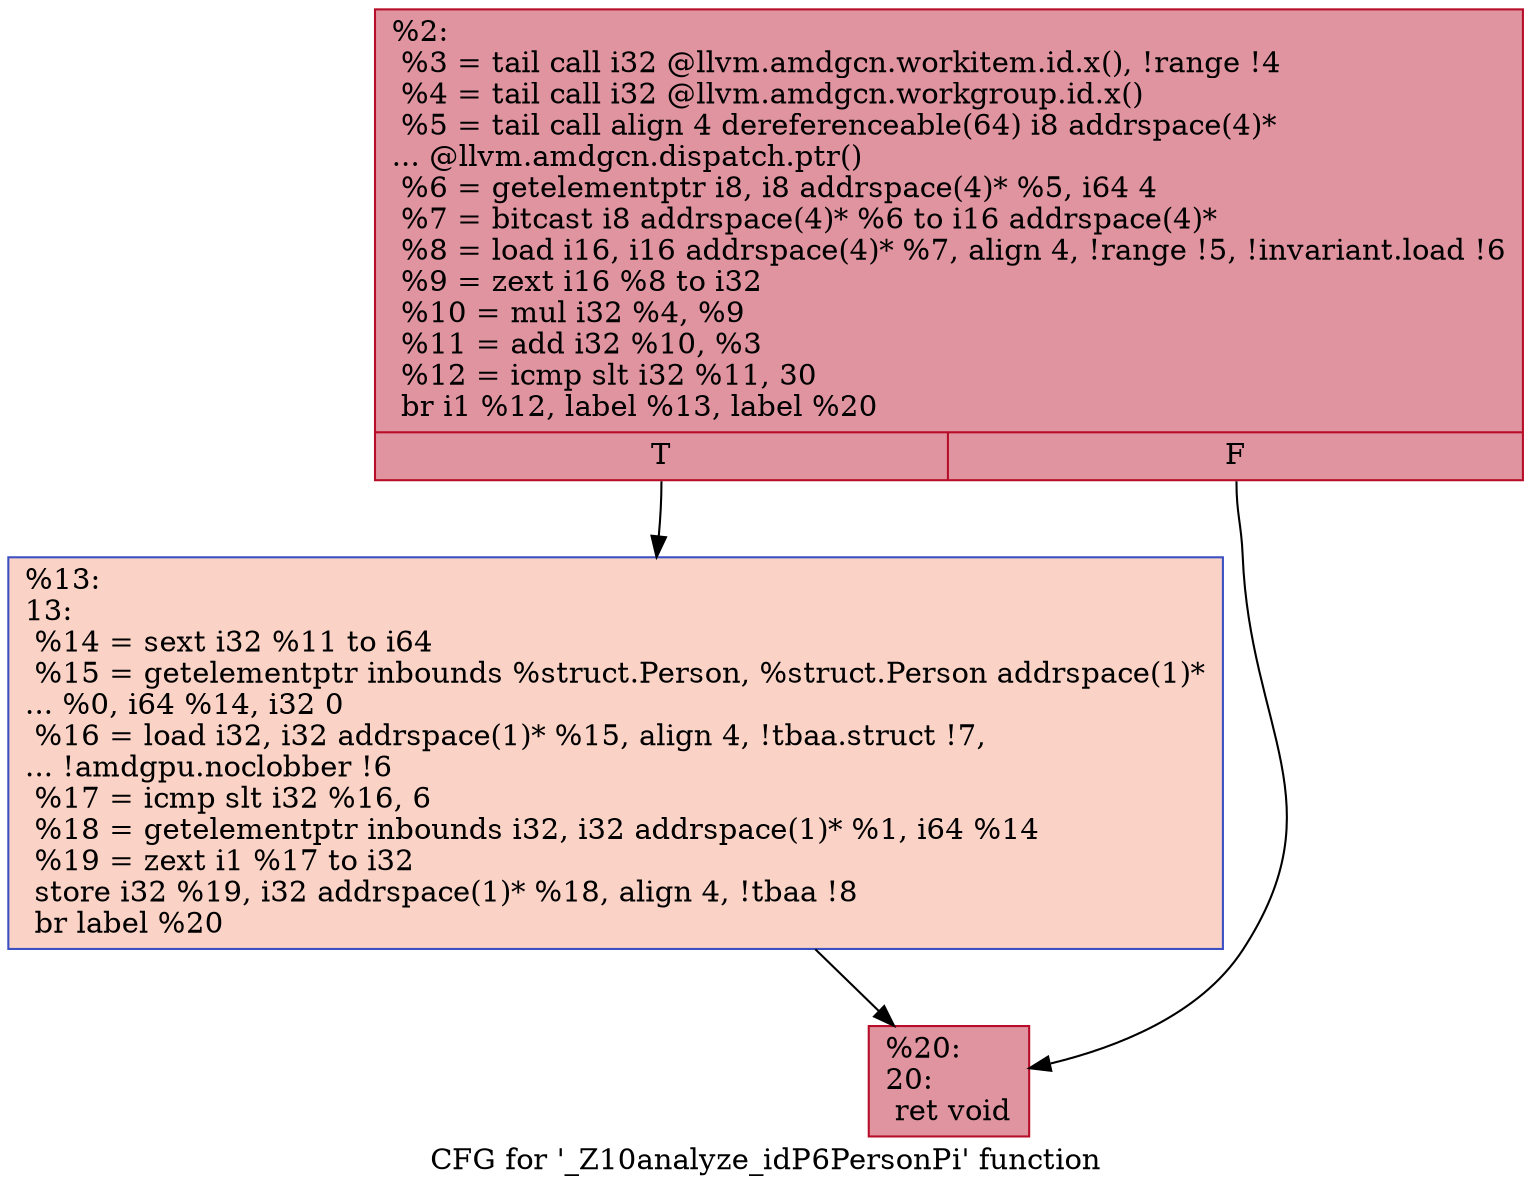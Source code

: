 digraph "CFG for '_Z10analyze_idP6PersonPi' function" {
	label="CFG for '_Z10analyze_idP6PersonPi' function";

	Node0x597fa20 [shape=record,color="#b70d28ff", style=filled, fillcolor="#b70d2870",label="{%2:\l  %3 = tail call i32 @llvm.amdgcn.workitem.id.x(), !range !4\l  %4 = tail call i32 @llvm.amdgcn.workgroup.id.x()\l  %5 = tail call align 4 dereferenceable(64) i8 addrspace(4)*\l... @llvm.amdgcn.dispatch.ptr()\l  %6 = getelementptr i8, i8 addrspace(4)* %5, i64 4\l  %7 = bitcast i8 addrspace(4)* %6 to i16 addrspace(4)*\l  %8 = load i16, i16 addrspace(4)* %7, align 4, !range !5, !invariant.load !6\l  %9 = zext i16 %8 to i32\l  %10 = mul i32 %4, %9\l  %11 = add i32 %10, %3\l  %12 = icmp slt i32 %11, 30\l  br i1 %12, label %13, label %20\l|{<s0>T|<s1>F}}"];
	Node0x597fa20:s0 -> Node0x5983190;
	Node0x597fa20:s1 -> Node0x59841b0;
	Node0x5983190 [shape=record,color="#3d50c3ff", style=filled, fillcolor="#f59c7d70",label="{%13:\l13:                                               \l  %14 = sext i32 %11 to i64\l  %15 = getelementptr inbounds %struct.Person, %struct.Person addrspace(1)*\l... %0, i64 %14, i32 0\l  %16 = load i32, i32 addrspace(1)* %15, align 4, !tbaa.struct !7,\l... !amdgpu.noclobber !6\l  %17 = icmp slt i32 %16, 6\l  %18 = getelementptr inbounds i32, i32 addrspace(1)* %1, i64 %14\l  %19 = zext i1 %17 to i32\l  store i32 %19, i32 addrspace(1)* %18, align 4, !tbaa !8\l  br label %20\l}"];
	Node0x5983190 -> Node0x59841b0;
	Node0x59841b0 [shape=record,color="#b70d28ff", style=filled, fillcolor="#b70d2870",label="{%20:\l20:                                               \l  ret void\l}"];
}

